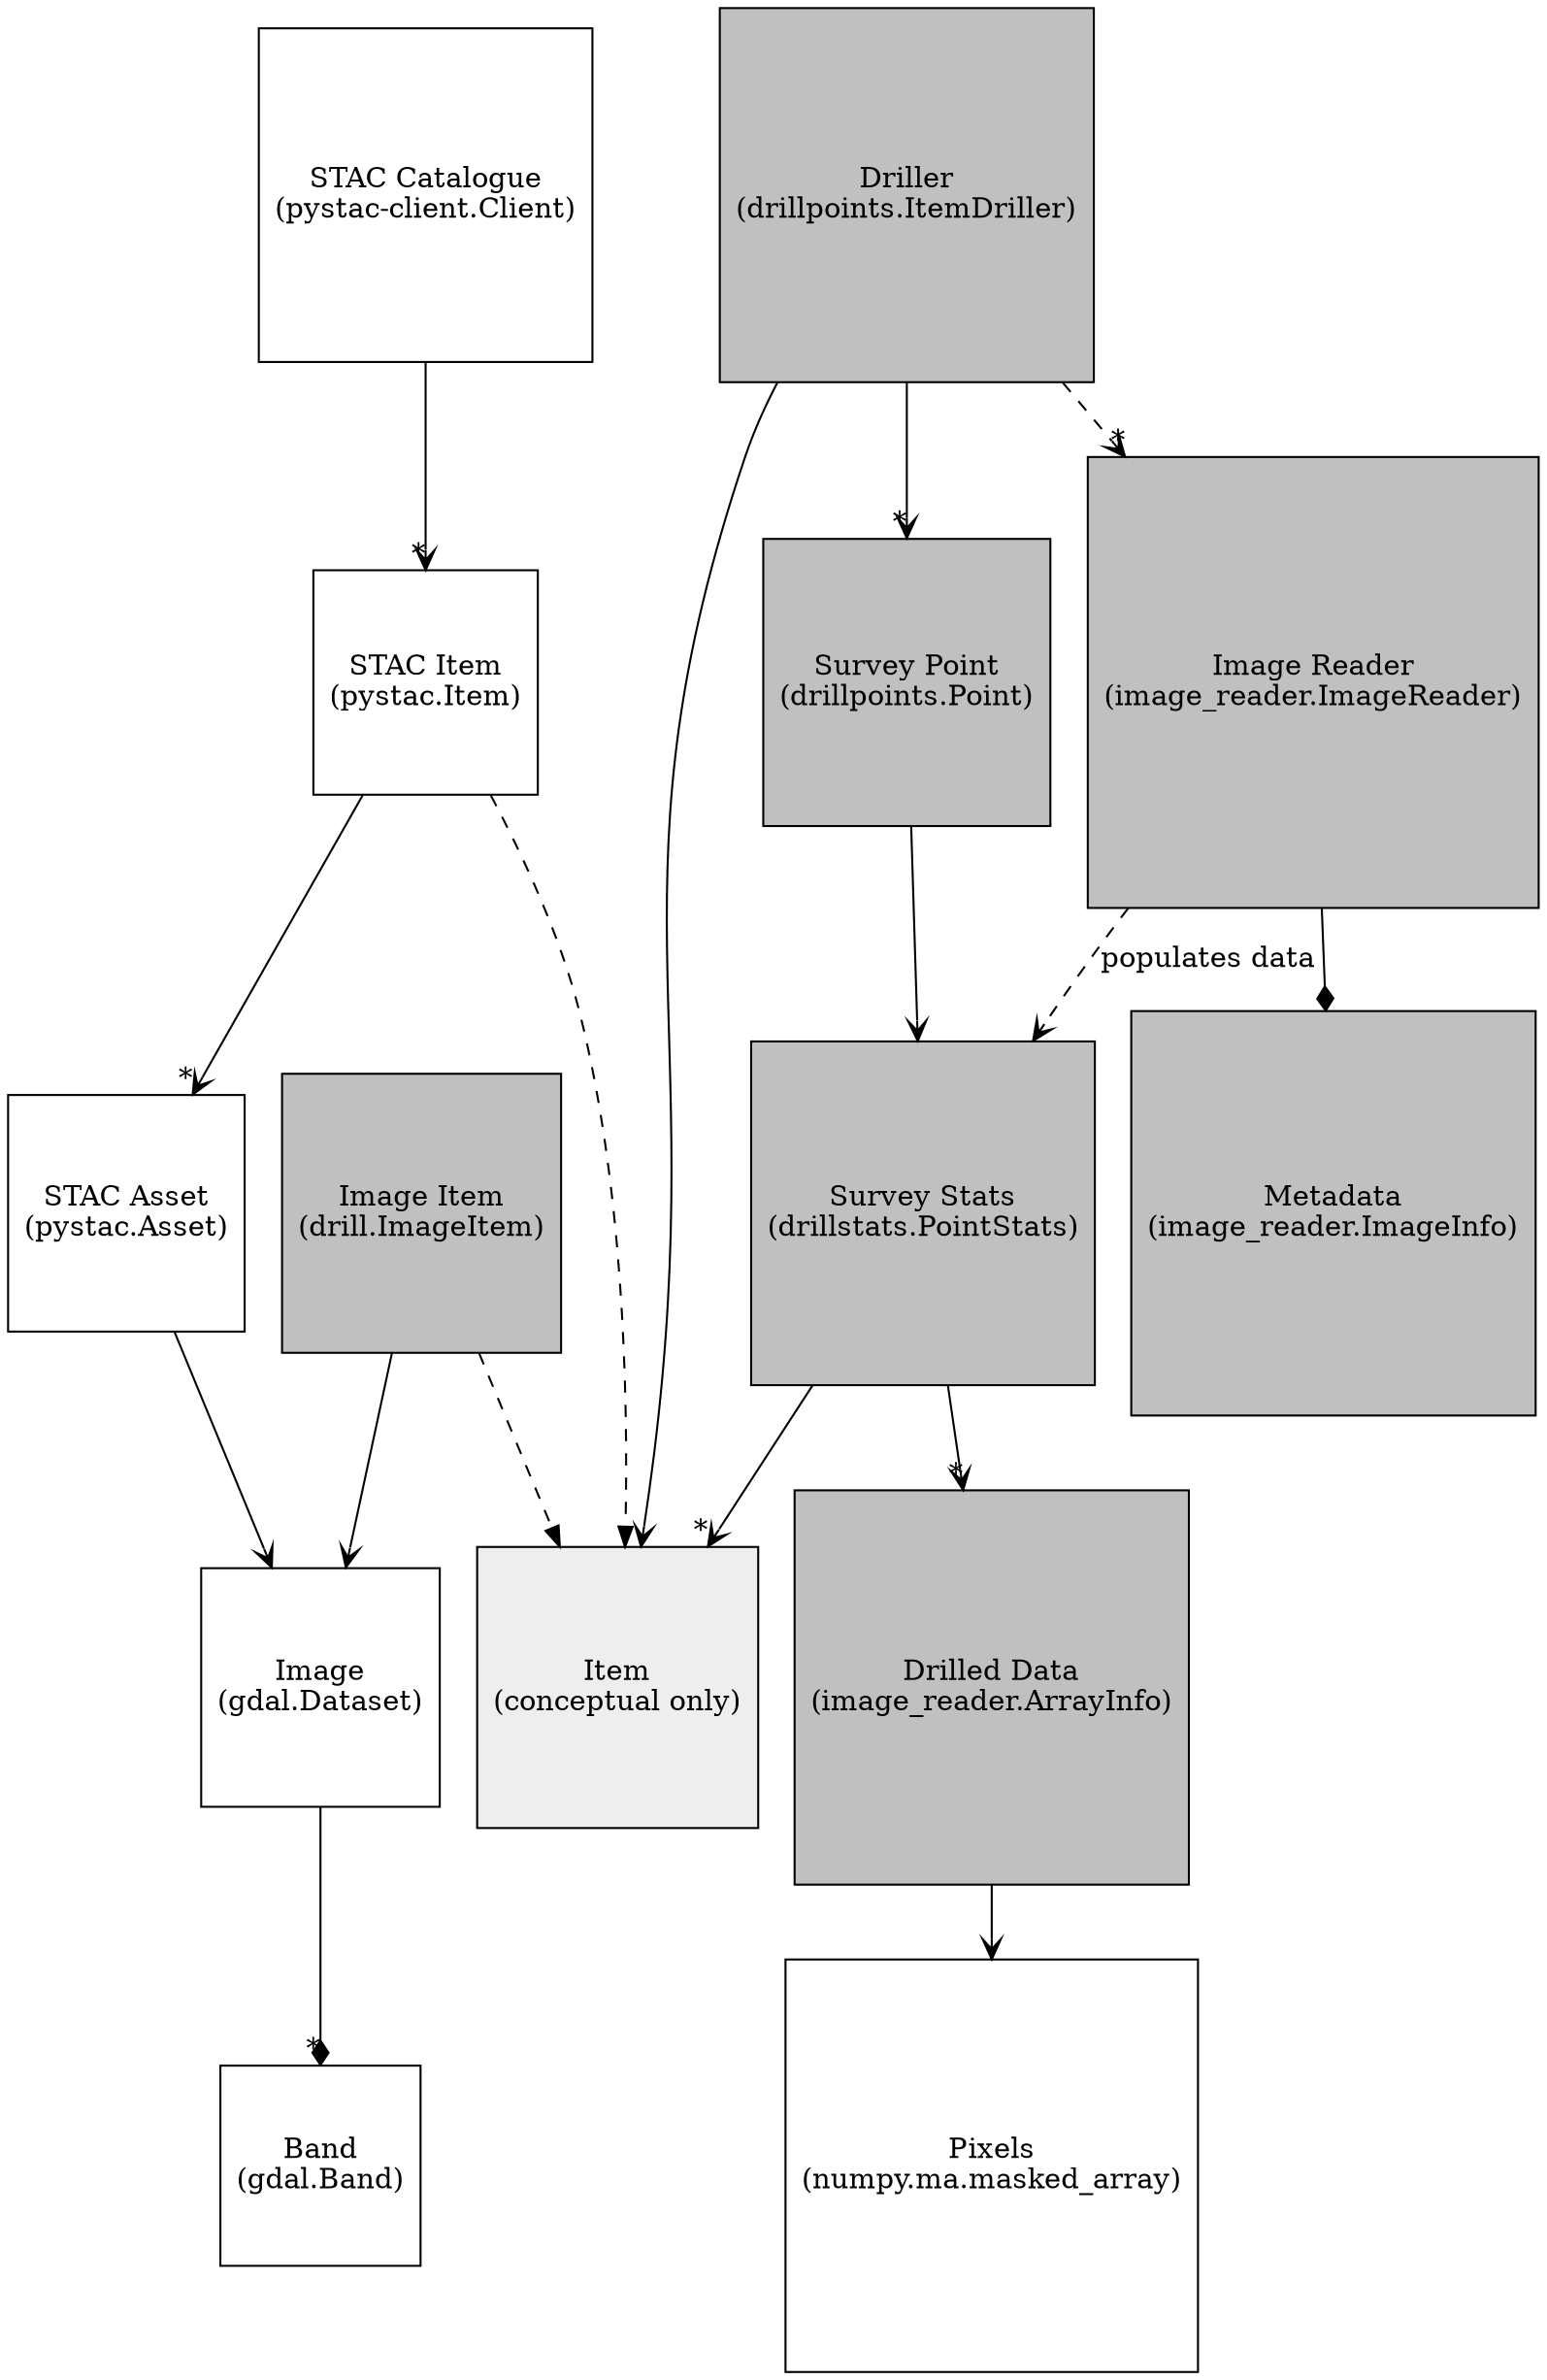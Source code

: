 digraph Structure {
    splines="TRUE";

    /* Entities */
    /* pixdrill classes */
    node [shape="square" style="filled" fillcolor="grey"]
    ImageItem [label="Image Item\n(drill.ImageItem)"]
    ImageReader [label="Image Reader\n(image_reader.ImageReader)"]
    ImageInfo [label="Metadata\n(image_reader.ImageInfo)"]
    Point [label="Survey Point\n(drillpoints.Point)"]
    PointStats [label="Survey Stats\n(drillstats.PointStats)"]
    Driller [label="Driller\n(drillpoints.ItemDriller)"]
    ArrayInfo [label="Drilled Data\n(image_reader.ArrayInfo)"]
    /* Class from other packages */
    Item [label="Item\n(conceptual only)" fillcolor="#eeeeee"]
    node [shape="square", style=""]
    StacItem [label="STAC Item\n(pystac.Item)"]
    StacAsset [label="STAC Asset\n(pystac.Asset)"]
    StacCatalogue [label="STAC Catalogue\n(pystac-client.Client)"]
    Image [label="Image\n(gdal.Dataset)"]
    Band [label="Band\n(gdal.Band)"]
    PixelData [label="Pixels\n(numpy.ma.masked_array)"]

    
    /* Inheritance Relationships */
    edge [arrowhead="o"]

    /* Associations */
    edge [arrowhead="vee"]
    StacItem -> StacAsset[headlabel="*"]
    StacAsset -> Image
    ImageItem -> Image
    PointStats -> Item[headlabel="*"]
    Driller -> Item
    StacCatalogue -> StacItem[headlabel="*"]
    Point -> PointStats
    PointStats -> ArrayInfo[headlabel="*"]
    Driller -> Point[headlabel="*"]
    ArrayInfo -> PixelData

    /* Compositions */
    edge [arrowhead="diamond"]
    ImageReader -> ImageInfo
    Image -> Band[headlabel="*"]

    /* Dependencies */
    edge [arrowhead="vee" style="dashed"]
    Driller -> ImageReader[headlabel="*"]
    ImageReader -> PointStats[label="populates data"]

    /* Realisations */
    edge [arrowhead="normal" style="dashed"]
    StacItem -> Item
    ImageItem -> Item



    /* Notes */
    /*(ItemNote [label="Add comment here", shape="note"]
    edge [arrowhead="odiamond"]
    ItemNote -> Item*/
    
    /* Ranks ?? */
    /*{ rank=same; StacItem; ImageItem}*/
    /*{ rank=same; Image};*/
}